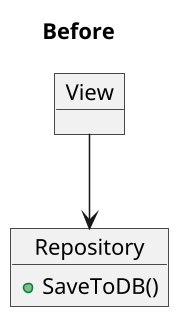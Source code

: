 @startuml 
title Before
skinparam dpi 150

object View
object Repository {
	+SaveToDB()
}

View --> Repository

@enduml
